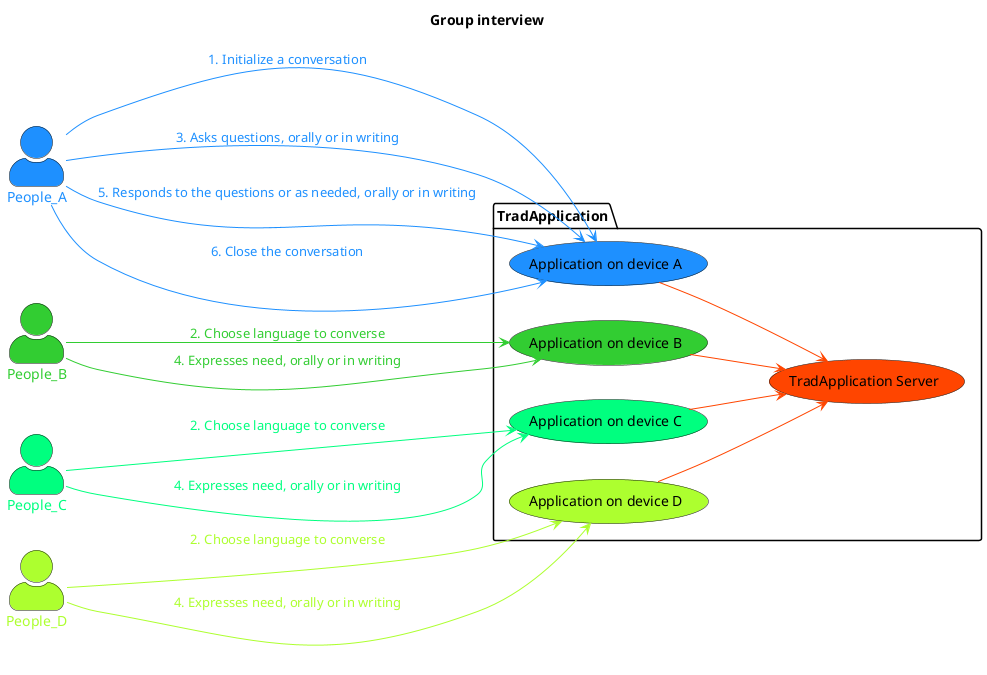@startuml
title "Group interview"

left to right direction
skinparam actorStyle awesome


actor People_A as p_A #DodgerBlue;text:DodgerBlue
actor People_B as p_B #LimeGreen;text:LimeGreen
actor People_C as p_C #SpringGreen;text:SpringGreen
actor People_D as p_D #GreenYellow;text:GreenYellow

package TradApplication {
  usecase "Application on device A" as device_A #DodgerBlue
  usecase "Application on device B" as device_B #LimeGreen
  usecase "Application on device C" as device_C #SpringGreen
  usecase "Application on device D" as device_D #GreenYellow
  usecase "TradApplication Server" as server #OrangeRed
}

device_A --> server #OrangeRed
device_B --> server #OrangeRed
device_C --> server #OrangeRed
device_D --> server #OrangeRed


p_A --> device_A #DodgerBlue;text:DodgerBlue : 1. Initialize a conversation
p_A --> device_A #DodgerBlue;text:DodgerBlue : 3. Asks questions, orally or in writing
p_A --> device_A #DodgerBlue;text:DodgerBlue : 5. Responds to the questions or as needed, orally or in writing
p_A --> device_A #DodgerBlue;text:DodgerBlue : 6. Close the conversation

p_B --> device_B #LimeGreen;text:LimeGreen : 2. Choose language to converse
p_B --> device_B #LimeGreen;text:LimeGreen : 4. Expresses need, orally or in writing

p_C --> device_C #SpringGreen;text:SpringGreen : 2. Choose language to converse
p_C --> device_C #SpringGreen;text:SpringGreen : 4. Expresses need, orally or in writing

p_D --> device_D #GreenYellow;text:GreenYellow : 2. Choose language to converse
p_D --> device_D #GreenYellow;text:GreenYellow : 4. Expresses need, orally or in writing

@enduml


